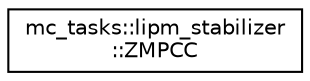 digraph "Graphical Class Hierarchy"
{
 // INTERACTIVE_SVG=YES
  edge [fontname="Helvetica",fontsize="10",labelfontname="Helvetica",labelfontsize="10"];
  node [fontname="Helvetica",fontsize="10",shape=record];
  rankdir="LR";
  Node0 [label="mc_tasks::lipm_stabilizer\l::ZMPCC",height=0.2,width=0.4,color="black", fillcolor="white", style="filled",URL="$structmc__tasks_1_1lipm__stabilizer_1_1ZMPCC.html"];
}
